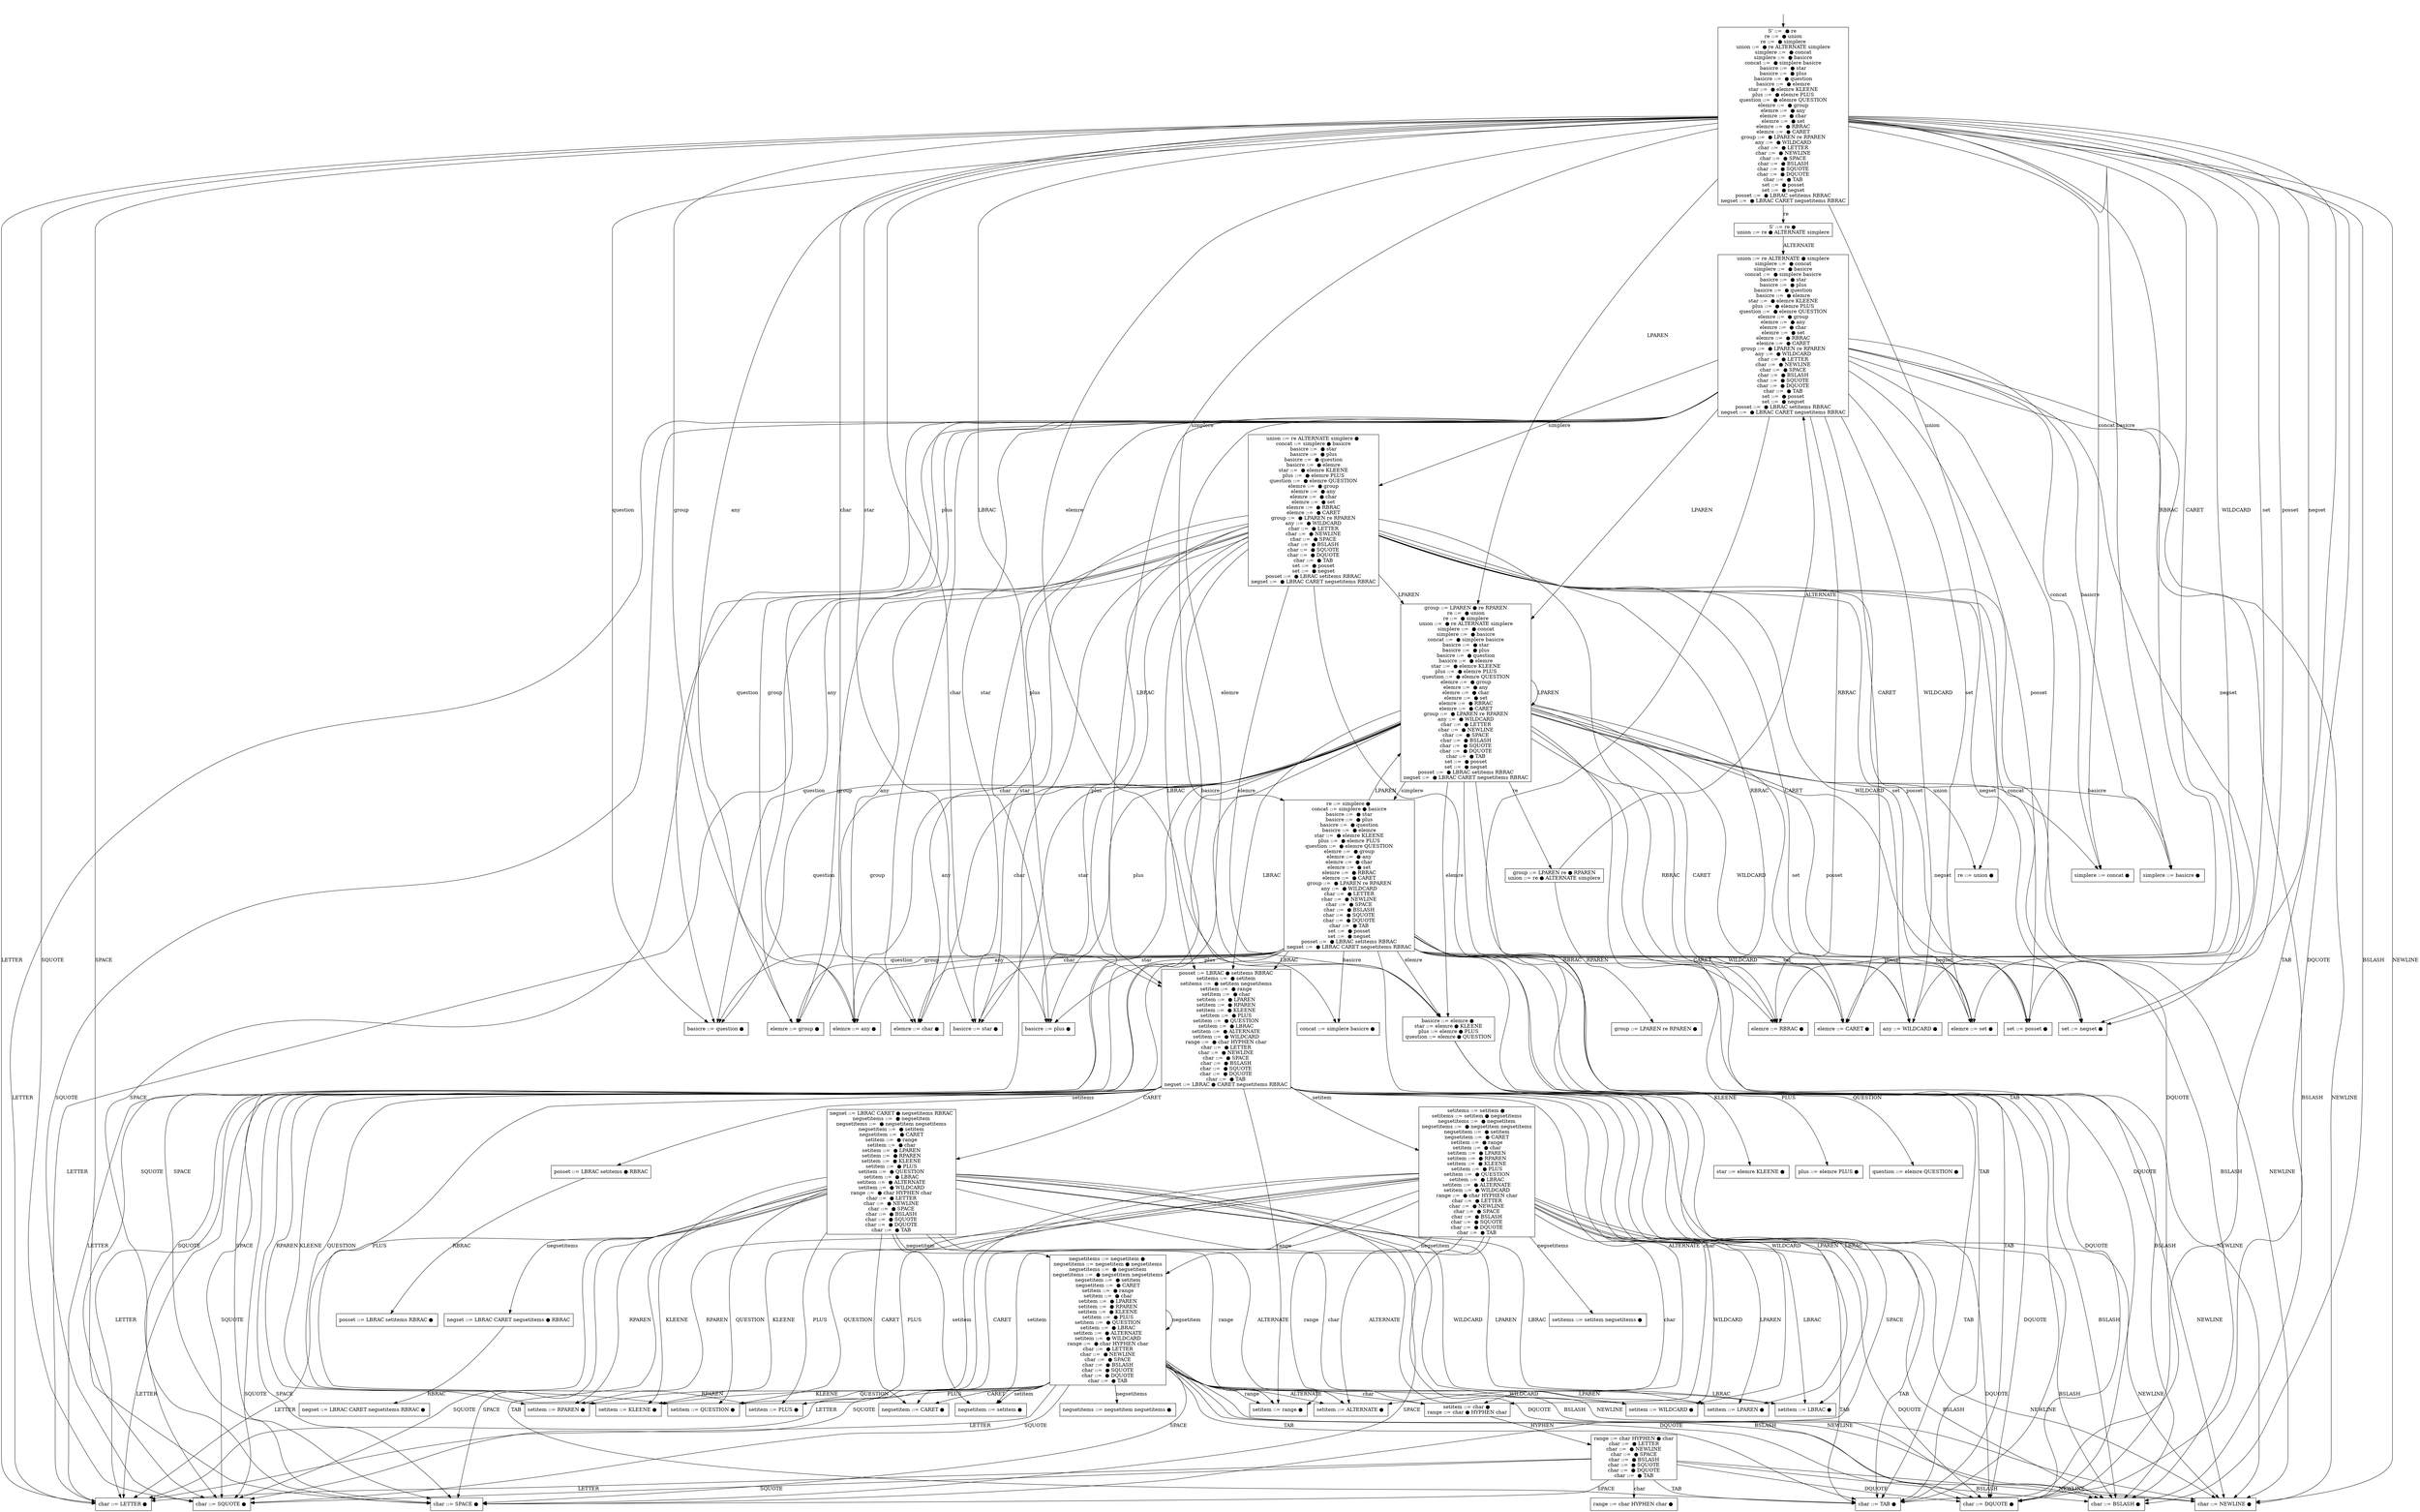 digraph dfa {
    "" [shape=none]
    "0" [shape=box,label="S' ::=  ● re \nre ::=  ● union\nre ::=  ● simplere\nunion ::=  ● re ALTERNATE simplere\nsimplere ::=  ● concat\nsimplere ::=  ● basicre\nconcat ::=  ● simplere basicre\nbasicre ::=  ● star\nbasicre ::=  ● plus\nbasicre ::=  ● question\nbasicre ::=  ● elemre\nstar ::=  ● elemre KLEENE\nplus ::=  ● elemre PLUS\nquestion ::=  ● elemre QUESTION\nelemre ::=  ● group\nelemre ::=  ● any\nelemre ::=  ● char\nelemre ::=  ● set\nelemre ::=  ● RBRAC\nelemre ::=  ● CARET\ngroup ::=  ● LPAREN re RPAREN\nany ::=  ● WILDCARD\nchar ::=  ● LETTER\nchar ::=  ● NEWLINE\nchar ::=  ● SPACE\nchar ::=  ● BSLASH\nchar ::=  ● SQUOTE\nchar ::=  ● DQUOTE\nchar ::=  ● TAB\nset ::=  ● posset\nset ::=  ● negset\nposset ::=  ● LBRAC setitems RBRAC\nnegset ::=  ● LBRAC CARET negsetitems RBRAC\n"]
    "1" [shape=box,label="S' ::= re ● \nunion ::= re ● ALTERNATE simplere\n"]
    "2" [shape=box,label="union ::= re ALTERNATE ● simplere\nsimplere ::=  ● concat\nsimplere ::=  ● basicre\nconcat ::=  ● simplere basicre\nbasicre ::=  ● star\nbasicre ::=  ● plus\nbasicre ::=  ● question\nbasicre ::=  ● elemre\nstar ::=  ● elemre KLEENE\nplus ::=  ● elemre PLUS\nquestion ::=  ● elemre QUESTION\nelemre ::=  ● group\nelemre ::=  ● any\nelemre ::=  ● char\nelemre ::=  ● set\nelemre ::=  ● RBRAC\nelemre ::=  ● CARET\ngroup ::=  ● LPAREN re RPAREN\nany ::=  ● WILDCARD\nchar ::=  ● LETTER\nchar ::=  ● NEWLINE\nchar ::=  ● SPACE\nchar ::=  ● BSLASH\nchar ::=  ● SQUOTE\nchar ::=  ● DQUOTE\nchar ::=  ● TAB\nset ::=  ● posset\nset ::=  ● negset\nposset ::=  ● LBRAC setitems RBRAC\nnegset ::=  ● LBRAC CARET negsetitems RBRAC\n"]
    "3" [shape=box,label="union ::= re ALTERNATE simplere ● \nconcat ::= simplere ● basicre\nbasicre ::=  ● star\nbasicre ::=  ● plus\nbasicre ::=  ● question\nbasicre ::=  ● elemre\nstar ::=  ● elemre KLEENE\nplus ::=  ● elemre PLUS\nquestion ::=  ● elemre QUESTION\nelemre ::=  ● group\nelemre ::=  ● any\nelemre ::=  ● char\nelemre ::=  ● set\nelemre ::=  ● RBRAC\nelemre ::=  ● CARET\ngroup ::=  ● LPAREN re RPAREN\nany ::=  ● WILDCARD\nchar ::=  ● LETTER\nchar ::=  ● NEWLINE\nchar ::=  ● SPACE\nchar ::=  ● BSLASH\nchar ::=  ● SQUOTE\nchar ::=  ● DQUOTE\nchar ::=  ● TAB\nset ::=  ● posset\nset ::=  ● negset\nposset ::=  ● LBRAC setitems RBRAC\nnegset ::=  ● LBRAC CARET negsetitems RBRAC\n"]
    "4" [shape=box,label="concat ::= simplere basicre ● \n"]
    "5" [shape=box,label="basicre ::= star ● \n"]
    "6" [shape=box,label="basicre ::= plus ● \n"]
    "7" [shape=box,label="basicre ::= question ● \n"]
    "8" [shape=box,label="basicre ::= elemre ● \nstar ::= elemre ● KLEENE\nplus ::= elemre ● PLUS\nquestion ::= elemre ● QUESTION\n"]
    "9" [shape=box,label="star ::= elemre KLEENE ● \n"]
    "10" [shape=box,label="plus ::= elemre PLUS ● \n"]
    "11" [shape=box,label="question ::= elemre QUESTION ● \n"]
    "12" [shape=box,label="elemre ::= group ● \n"]
    "13" [shape=box,label="elemre ::= any ● \n"]
    "14" [shape=box,label="elemre ::= char ● \n"]
    "15" [shape=box,label="elemre ::= set ● \n"]
    "16" [shape=box,label="set ::= posset ● \n"]
    "17" [shape=box,label="set ::= negset ● \n"]
    "18" [shape=box,label="elemre ::= RBRAC ● \n"]
    "19" [shape=box,label="elemre ::= CARET ● \n"]
    "20" [shape=box,label="group ::= LPAREN ● re RPAREN\nre ::=  ● union\nre ::=  ● simplere\nunion ::=  ● re ALTERNATE simplere\nsimplere ::=  ● concat\nsimplere ::=  ● basicre\nconcat ::=  ● simplere basicre\nbasicre ::=  ● star\nbasicre ::=  ● plus\nbasicre ::=  ● question\nbasicre ::=  ● elemre\nstar ::=  ● elemre KLEENE\nplus ::=  ● elemre PLUS\nquestion ::=  ● elemre QUESTION\nelemre ::=  ● group\nelemre ::=  ● any\nelemre ::=  ● char\nelemre ::=  ● set\nelemre ::=  ● RBRAC\nelemre ::=  ● CARET\ngroup ::=  ● LPAREN re RPAREN\nany ::=  ● WILDCARD\nchar ::=  ● LETTER\nchar ::=  ● NEWLINE\nchar ::=  ● SPACE\nchar ::=  ● BSLASH\nchar ::=  ● SQUOTE\nchar ::=  ● DQUOTE\nchar ::=  ● TAB\nset ::=  ● posset\nset ::=  ● negset\nposset ::=  ● LBRAC setitems RBRAC\nnegset ::=  ● LBRAC CARET negsetitems RBRAC\n"]
    "21" [shape=box,label="group ::= LPAREN re ● RPAREN\nunion ::= re ● ALTERNATE simplere\n"]
    "22" [shape=box,label="group ::= LPAREN re RPAREN ● \n"]
    "23" [shape=box,label="re ::= union ● \n"]
    "24" [shape=box,label="re ::= simplere ● \nconcat ::= simplere ● basicre\nbasicre ::=  ● star\nbasicre ::=  ● plus\nbasicre ::=  ● question\nbasicre ::=  ● elemre\nstar ::=  ● elemre KLEENE\nplus ::=  ● elemre PLUS\nquestion ::=  ● elemre QUESTION\nelemre ::=  ● group\nelemre ::=  ● any\nelemre ::=  ● char\nelemre ::=  ● set\nelemre ::=  ● RBRAC\nelemre ::=  ● CARET\ngroup ::=  ● LPAREN re RPAREN\nany ::=  ● WILDCARD\nchar ::=  ● LETTER\nchar ::=  ● NEWLINE\nchar ::=  ● SPACE\nchar ::=  ● BSLASH\nchar ::=  ● SQUOTE\nchar ::=  ● DQUOTE\nchar ::=  ● TAB\nset ::=  ● posset\nset ::=  ● negset\nposset ::=  ● LBRAC setitems RBRAC\nnegset ::=  ● LBRAC CARET negsetitems RBRAC\n"]
    "25" [shape=box,label="any ::= WILDCARD ● \n"]
    "26" [shape=box,label="char ::= LETTER ● \n"]
    "27" [shape=box,label="char ::= NEWLINE ● \n"]
    "28" [shape=box,label="char ::= SPACE ● \n"]
    "29" [shape=box,label="char ::= BSLASH ● \n"]
    "30" [shape=box,label="char ::= SQUOTE ● \n"]
    "31" [shape=box,label="char ::= DQUOTE ● \n"]
    "32" [shape=box,label="char ::= TAB ● \n"]
    "33" [shape=box,label="posset ::= LBRAC ● setitems RBRAC\nsetitems ::=  ● setitem\nsetitems ::=  ● setitem negsetitems\nsetitem ::=  ● range\nsetitem ::=  ● char\nsetitem ::=  ● LPAREN\nsetitem ::=  ● RPAREN\nsetitem ::=  ● KLEENE\nsetitem ::=  ● PLUS\nsetitem ::=  ● QUESTION\nsetitem ::=  ● LBRAC\nsetitem ::=  ● ALTERNATE\nsetitem ::=  ● WILDCARD\nrange ::=  ● char HYPHEN char\nchar ::=  ● LETTER\nchar ::=  ● NEWLINE\nchar ::=  ● SPACE\nchar ::=  ● BSLASH\nchar ::=  ● SQUOTE\nchar ::=  ● DQUOTE\nchar ::=  ● TAB\nnegset ::= LBRAC ● CARET negsetitems RBRAC\n"]
    "34" [shape=box,label="setitem ::= char ● \nrange ::= char ● HYPHEN char\n"]
    "35" [shape=box,label="range ::= char HYPHEN ● char\nchar ::=  ● LETTER\nchar ::=  ● NEWLINE\nchar ::=  ● SPACE\nchar ::=  ● BSLASH\nchar ::=  ● SQUOTE\nchar ::=  ● DQUOTE\nchar ::=  ● TAB\n"]
    "36" [shape=box,label="range ::= char HYPHEN char ● \n"]
    "37" [shape=box,label="posset ::= LBRAC setitems ● RBRAC\n"]
    "38" [shape=box,label="posset ::= LBRAC setitems RBRAC ● \n"]
    "39" [shape=box,label="setitems ::= setitem ● \nsetitems ::= setitem ● negsetitems\nnegsetitems ::=  ● negsetitem\nnegsetitems ::=  ● negsetitem negsetitems\nnegsetitem ::=  ● setitem\nnegsetitem ::=  ● CARET\nsetitem ::=  ● range\nsetitem ::=  ● char\nsetitem ::=  ● LPAREN\nsetitem ::=  ● RPAREN\nsetitem ::=  ● KLEENE\nsetitem ::=  ● PLUS\nsetitem ::=  ● QUESTION\nsetitem ::=  ● LBRAC\nsetitem ::=  ● ALTERNATE\nsetitem ::=  ● WILDCARD\nrange ::=  ● char HYPHEN char\nchar ::=  ● LETTER\nchar ::=  ● NEWLINE\nchar ::=  ● SPACE\nchar ::=  ● BSLASH\nchar ::=  ● SQUOTE\nchar ::=  ● DQUOTE\nchar ::=  ● TAB\n"]
    "40" [shape=box,label="negsetitem ::= setitem ● \n"]
    "41" [shape=box,label="setitems ::= setitem negsetitems ● \n"]
    "42" [shape=box,label="negsetitems ::= negsetitem ● \nnegsetitems ::= negsetitem ● negsetitems\nnegsetitems ::=  ● negsetitem\nnegsetitems ::=  ● negsetitem negsetitems\nnegsetitem ::=  ● setitem\nnegsetitem ::=  ● CARET\nsetitem ::=  ● range\nsetitem ::=  ● char\nsetitem ::=  ● LPAREN\nsetitem ::=  ● RPAREN\nsetitem ::=  ● KLEENE\nsetitem ::=  ● PLUS\nsetitem ::=  ● QUESTION\nsetitem ::=  ● LBRAC\nsetitem ::=  ● ALTERNATE\nsetitem ::=  ● WILDCARD\nrange ::=  ● char HYPHEN char\nchar ::=  ● LETTER\nchar ::=  ● NEWLINE\nchar ::=  ● SPACE\nchar ::=  ● BSLASH\nchar ::=  ● SQUOTE\nchar ::=  ● DQUOTE\nchar ::=  ● TAB\n"]
    "43" [shape=box,label="negsetitems ::= negsetitem negsetitems ● \n"]
    "44" [shape=box,label="setitem ::= range ● \n"]
    "45" [shape=box,label="setitem ::= ALTERNATE ● \n"]
    "46" [shape=box,label="setitem ::= KLEENE ● \n"]
    "47" [shape=box,label="setitem ::= PLUS ● \n"]
    "48" [shape=box,label="setitem ::= QUESTION ● \n"]
    "49" [shape=box,label="negsetitem ::= CARET ● \n"]
    "50" [shape=box,label="setitem ::= LPAREN ● \n"]
    "51" [shape=box,label="setitem ::= RPAREN ● \n"]
    "52" [shape=box,label="setitem ::= WILDCARD ● \n"]
    "53" [shape=box,label="setitem ::= LBRAC ● \n"]
    "54" [shape=box,label="negset ::= LBRAC CARET ● negsetitems RBRAC\nnegsetitems ::=  ● negsetitem\nnegsetitems ::=  ● negsetitem negsetitems\nnegsetitem ::=  ● setitem\nnegsetitem ::=  ● CARET\nsetitem ::=  ● range\nsetitem ::=  ● char\nsetitem ::=  ● LPAREN\nsetitem ::=  ● RPAREN\nsetitem ::=  ● KLEENE\nsetitem ::=  ● PLUS\nsetitem ::=  ● QUESTION\nsetitem ::=  ● LBRAC\nsetitem ::=  ● ALTERNATE\nsetitem ::=  ● WILDCARD\nrange ::=  ● char HYPHEN char\nchar ::=  ● LETTER\nchar ::=  ● NEWLINE\nchar ::=  ● SPACE\nchar ::=  ● BSLASH\nchar ::=  ● SQUOTE\nchar ::=  ● DQUOTE\nchar ::=  ● TAB\n"]
    "55" [shape=box,label="negset ::= LBRAC CARET negsetitems ● RBRAC\n"]
    "56" [shape=box,label="negset ::= LBRAC CARET negsetitems RBRAC ● \n"]
    "57" [shape=box,label="simplere ::= concat ● \n"]
    "58" [shape=box,label="simplere ::= basicre ● \n"]
    "" -> "0"    "0" -> "1" [label="re"]
    "0" -> "23" [label="union"]
    "0" -> "24" [label="simplere"]
    "0" -> "57" [label="concat"]
    "0" -> "58" [label="basicre"]
    "0" -> "5" [label="star"]
    "0" -> "6" [label="plus"]
    "0" -> "7" [label="question"]
    "0" -> "8" [label="elemre"]
    "0" -> "12" [label="group"]
    "0" -> "13" [label="any"]
    "0" -> "14" [label="char"]
    "0" -> "15" [label="set"]
    "0" -> "16" [label="posset"]
    "0" -> "17" [label="negset"]
    "0" -> "18" [label="RBRAC"]
    "0" -> "19" [label="CARET"]
    "0" -> "20" [label="LPAREN"]
    "0" -> "25" [label="WILDCARD"]
    "0" -> "26" [label="LETTER"]
    "0" -> "27" [label="NEWLINE"]
    "0" -> "28" [label="SPACE"]
    "0" -> "29" [label="BSLASH"]
    "0" -> "30" [label="SQUOTE"]
    "0" -> "31" [label="DQUOTE"]
    "0" -> "32" [label="TAB"]
    "0" -> "33" [label="LBRAC"]
    "1" -> "2" [label="ALTERNATE"]
    "2" -> "3" [label="simplere"]
    "2" -> "57" [label="concat"]
    "2" -> "58" [label="basicre"]
    "2" -> "5" [label="star"]
    "2" -> "6" [label="plus"]
    "2" -> "7" [label="question"]
    "2" -> "8" [label="elemre"]
    "2" -> "12" [label="group"]
    "2" -> "13" [label="any"]
    "2" -> "14" [label="char"]
    "2" -> "15" [label="set"]
    "2" -> "16" [label="posset"]
    "2" -> "17" [label="negset"]
    "2" -> "18" [label="RBRAC"]
    "2" -> "19" [label="CARET"]
    "2" -> "20" [label="LPAREN"]
    "2" -> "25" [label="WILDCARD"]
    "2" -> "26" [label="LETTER"]
    "2" -> "27" [label="NEWLINE"]
    "2" -> "28" [label="SPACE"]
    "2" -> "29" [label="BSLASH"]
    "2" -> "30" [label="SQUOTE"]
    "2" -> "31" [label="DQUOTE"]
    "2" -> "32" [label="TAB"]
    "2" -> "33" [label="LBRAC"]
    "3" -> "4" [label="basicre"]
    "3" -> "5" [label="star"]
    "3" -> "6" [label="plus"]
    "3" -> "7" [label="question"]
    "3" -> "8" [label="elemre"]
    "3" -> "12" [label="group"]
    "3" -> "13" [label="any"]
    "3" -> "14" [label="char"]
    "3" -> "15" [label="set"]
    "3" -> "16" [label="posset"]
    "3" -> "17" [label="negset"]
    "3" -> "18" [label="RBRAC"]
    "3" -> "19" [label="CARET"]
    "3" -> "20" [label="LPAREN"]
    "3" -> "25" [label="WILDCARD"]
    "3" -> "26" [label="LETTER"]
    "3" -> "27" [label="NEWLINE"]
    "3" -> "28" [label="SPACE"]
    "3" -> "29" [label="BSLASH"]
    "3" -> "30" [label="SQUOTE"]
    "3" -> "31" [label="DQUOTE"]
    "3" -> "32" [label="TAB"]
    "3" -> "33" [label="LBRAC"]
    "8" -> "9" [label="KLEENE"]
    "8" -> "10" [label="PLUS"]
    "8" -> "11" [label="QUESTION"]
    "20" -> "21" [label="re"]
    "20" -> "23" [label="union"]
    "20" -> "24" [label="simplere"]
    "20" -> "57" [label="concat"]
    "20" -> "58" [label="basicre"]
    "20" -> "5" [label="star"]
    "20" -> "6" [label="plus"]
    "20" -> "7" [label="question"]
    "20" -> "8" [label="elemre"]
    "20" -> "12" [label="group"]
    "20" -> "13" [label="any"]
    "20" -> "14" [label="char"]
    "20" -> "15" [label="set"]
    "20" -> "16" [label="posset"]
    "20" -> "17" [label="negset"]
    "20" -> "18" [label="RBRAC"]
    "20" -> "19" [label="CARET"]
    "20" -> "20" [label="LPAREN"]
    "20" -> "25" [label="WILDCARD"]
    "20" -> "26" [label="LETTER"]
    "20" -> "27" [label="NEWLINE"]
    "20" -> "28" [label="SPACE"]
    "20" -> "29" [label="BSLASH"]
    "20" -> "30" [label="SQUOTE"]
    "20" -> "31" [label="DQUOTE"]
    "20" -> "32" [label="TAB"]
    "20" -> "33" [label="LBRAC"]
    "21" -> "22" [label="RPAREN"]
    "21" -> "2" [label="ALTERNATE"]
    "24" -> "4" [label="basicre"]
    "24" -> "5" [label="star"]
    "24" -> "6" [label="plus"]
    "24" -> "7" [label="question"]
    "24" -> "8" [label="elemre"]
    "24" -> "12" [label="group"]
    "24" -> "13" [label="any"]
    "24" -> "14" [label="char"]
    "24" -> "15" [label="set"]
    "24" -> "16" [label="posset"]
    "24" -> "17" [label="negset"]
    "24" -> "18" [label="RBRAC"]
    "24" -> "19" [label="CARET"]
    "24" -> "20" [label="LPAREN"]
    "24" -> "25" [label="WILDCARD"]
    "24" -> "26" [label="LETTER"]
    "24" -> "27" [label="NEWLINE"]
    "24" -> "28" [label="SPACE"]
    "24" -> "29" [label="BSLASH"]
    "24" -> "30" [label="SQUOTE"]
    "24" -> "31" [label="DQUOTE"]
    "24" -> "32" [label="TAB"]
    "24" -> "33" [label="LBRAC"]
    "33" -> "34" [label="char"]
    "33" -> "37" [label="setitems"]
    "33" -> "39" [label="setitem"]
    "33" -> "44" [label="range"]
    "33" -> "45" [label="ALTERNATE"]
    "33" -> "46" [label="KLEENE"]
    "33" -> "47" [label="PLUS"]
    "33" -> "48" [label="QUESTION"]
    "33" -> "50" [label="LPAREN"]
    "33" -> "51" [label="RPAREN"]
    "33" -> "52" [label="WILDCARD"]
    "33" -> "26" [label="LETTER"]
    "33" -> "27" [label="NEWLINE"]
    "33" -> "28" [label="SPACE"]
    "33" -> "29" [label="BSLASH"]
    "33" -> "30" [label="SQUOTE"]
    "33" -> "31" [label="DQUOTE"]
    "33" -> "32" [label="TAB"]
    "33" -> "53" [label="LBRAC"]
    "33" -> "54" [label="CARET"]
    "34" -> "35" [label="HYPHEN"]
    "35" -> "36" [label="char"]
    "35" -> "26" [label="LETTER"]
    "35" -> "27" [label="NEWLINE"]
    "35" -> "28" [label="SPACE"]
    "35" -> "29" [label="BSLASH"]
    "35" -> "30" [label="SQUOTE"]
    "35" -> "31" [label="DQUOTE"]
    "35" -> "32" [label="TAB"]
    "37" -> "38" [label="RBRAC"]
    "39" -> "34" [label="char"]
    "39" -> "40" [label="setitem"]
    "39" -> "41" [label="negsetitems"]
    "39" -> "42" [label="negsetitem"]
    "39" -> "44" [label="range"]
    "39" -> "45" [label="ALTERNATE"]
    "39" -> "46" [label="KLEENE"]
    "39" -> "47" [label="PLUS"]
    "39" -> "48" [label="QUESTION"]
    "39" -> "49" [label="CARET"]
    "39" -> "50" [label="LPAREN"]
    "39" -> "51" [label="RPAREN"]
    "39" -> "52" [label="WILDCARD"]
    "39" -> "26" [label="LETTER"]
    "39" -> "27" [label="NEWLINE"]
    "39" -> "28" [label="SPACE"]
    "39" -> "29" [label="BSLASH"]
    "39" -> "30" [label="SQUOTE"]
    "39" -> "31" [label="DQUOTE"]
    "39" -> "32" [label="TAB"]
    "39" -> "53" [label="LBRAC"]
    "42" -> "34" [label="char"]
    "42" -> "40" [label="setitem"]
    "42" -> "43" [label="negsetitems"]
    "42" -> "42" [label="negsetitem"]
    "42" -> "44" [label="range"]
    "42" -> "45" [label="ALTERNATE"]
    "42" -> "46" [label="KLEENE"]
    "42" -> "47" [label="PLUS"]
    "42" -> "48" [label="QUESTION"]
    "42" -> "49" [label="CARET"]
    "42" -> "50" [label="LPAREN"]
    "42" -> "51" [label="RPAREN"]
    "42" -> "52" [label="WILDCARD"]
    "42" -> "26" [label="LETTER"]
    "42" -> "27" [label="NEWLINE"]
    "42" -> "28" [label="SPACE"]
    "42" -> "29" [label="BSLASH"]
    "42" -> "30" [label="SQUOTE"]
    "42" -> "31" [label="DQUOTE"]
    "42" -> "32" [label="TAB"]
    "42" -> "53" [label="LBRAC"]
    "54" -> "34" [label="char"]
    "54" -> "40" [label="setitem"]
    "54" -> "55" [label="negsetitems"]
    "54" -> "42" [label="negsetitem"]
    "54" -> "44" [label="range"]
    "54" -> "45" [label="ALTERNATE"]
    "54" -> "46" [label="KLEENE"]
    "54" -> "47" [label="PLUS"]
    "54" -> "48" [label="QUESTION"]
    "54" -> "49" [label="CARET"]
    "54" -> "50" [label="LPAREN"]
    "54" -> "51" [label="RPAREN"]
    "54" -> "52" [label="WILDCARD"]
    "54" -> "26" [label="LETTER"]
    "54" -> "27" [label="NEWLINE"]
    "54" -> "28" [label="SPACE"]
    "54" -> "29" [label="BSLASH"]
    "54" -> "30" [label="SQUOTE"]
    "54" -> "31" [label="DQUOTE"]
    "54" -> "32" [label="TAB"]
    "54" -> "53" [label="LBRAC"]
    "55" -> "56" [label="RBRAC"]
}